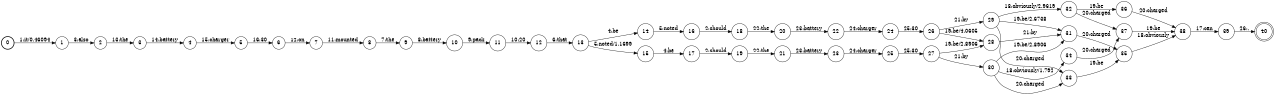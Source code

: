 digraph FST {
rankdir = LR;
size = "8.5,11";
label = "";
center = 1;
orientation = Portrait;
ranksep = "0.4";
nodesep = "0.25";
0 [label = "0", shape = circle, style = bold, fontsize = 14]
	0 -> 1 [label = "1:it/0.46094", fontsize = 14];
1 [label = "1", shape = circle, style = solid, fontsize = 14]
	1 -> 2 [label = "3:also", fontsize = 14];
2 [label = "2", shape = circle, style = solid, fontsize = 14]
	2 -> 3 [label = "13:the", fontsize = 14];
3 [label = "3", shape = circle, style = solid, fontsize = 14]
	3 -> 4 [label = "14:battery", fontsize = 14];
4 [label = "4", shape = circle, style = solid, fontsize = 14]
	4 -> 5 [label = "15:charger", fontsize = 14];
5 [label = "5", shape = circle, style = solid, fontsize = 14]
	5 -> 6 [label = "16:30", fontsize = 14];
6 [label = "6", shape = circle, style = solid, fontsize = 14]
	6 -> 7 [label = "12:on", fontsize = 14];
7 [label = "7", shape = circle, style = solid, fontsize = 14]
	7 -> 8 [label = "11:mounted", fontsize = 14];
8 [label = "8", shape = circle, style = solid, fontsize = 14]
	8 -> 9 [label = "7:the", fontsize = 14];
9 [label = "9", shape = circle, style = solid, fontsize = 14]
	9 -> 10 [label = "8:battery", fontsize = 14];
10 [label = "10", shape = circle, style = solid, fontsize = 14]
	10 -> 11 [label = "9:pack", fontsize = 14];
11 [label = "11", shape = circle, style = solid, fontsize = 14]
	11 -> 12 [label = "10:20", fontsize = 14];
12 [label = "12", shape = circle, style = solid, fontsize = 14]
	12 -> 13 [label = "6:that", fontsize = 14];
13 [label = "13", shape = circle, style = solid, fontsize = 14]
	13 -> 14 [label = "4:be", fontsize = 14];
	13 -> 15 [label = "5:noted/1.1699", fontsize = 14];
14 [label = "14", shape = circle, style = solid, fontsize = 14]
	14 -> 16 [label = "5:noted", fontsize = 14];
15 [label = "15", shape = circle, style = solid, fontsize = 14]
	15 -> 17 [label = "4:be", fontsize = 14];
16 [label = "16", shape = circle, style = solid, fontsize = 14]
	16 -> 18 [label = "2:should", fontsize = 14];
17 [label = "17", shape = circle, style = solid, fontsize = 14]
	17 -> 19 [label = "2:should", fontsize = 14];
18 [label = "18", shape = circle, style = solid, fontsize = 14]
	18 -> 20 [label = "22:the", fontsize = 14];
19 [label = "19", shape = circle, style = solid, fontsize = 14]
	19 -> 21 [label = "22:the", fontsize = 14];
20 [label = "20", shape = circle, style = solid, fontsize = 14]
	20 -> 22 [label = "23:battery", fontsize = 14];
21 [label = "21", shape = circle, style = solid, fontsize = 14]
	21 -> 23 [label = "23:battery", fontsize = 14];
22 [label = "22", shape = circle, style = solid, fontsize = 14]
	22 -> 24 [label = "24:charger", fontsize = 14];
23 [label = "23", shape = circle, style = solid, fontsize = 14]
	23 -> 25 [label = "24:charger", fontsize = 14];
24 [label = "24", shape = circle, style = solid, fontsize = 14]
	24 -> 26 [label = "25:30", fontsize = 14];
25 [label = "25", shape = circle, style = solid, fontsize = 14]
	25 -> 27 [label = "25:30", fontsize = 14];
26 [label = "26", shape = circle, style = solid, fontsize = 14]
	26 -> 28 [label = "19:be/4.0605", fontsize = 14];
	26 -> 29 [label = "21:by", fontsize = 14];
27 [label = "27", shape = circle, style = solid, fontsize = 14]
	27 -> 28 [label = "19:be/2.8906", fontsize = 14];
	27 -> 30 [label = "21:by", fontsize = 14];
28 [label = "28", shape = circle, style = solid, fontsize = 14]
	28 -> 31 [label = "21:by", fontsize = 14];
29 [label = "29", shape = circle, style = solid, fontsize = 14]
	29 -> 31 [label = "19:be/2.6738", fontsize = 14];
	29 -> 32 [label = "18:obviously/2.9619", fontsize = 14];
	29 -> 33 [label = "20:charged", fontsize = 14];
30 [label = "30", shape = circle, style = solid, fontsize = 14]
	30 -> 31 [label = "19:be/2.8906", fontsize = 14];
	30 -> 34 [label = "18:obviously/1.792", fontsize = 14];
	30 -> 33 [label = "20:charged", fontsize = 14];
31 [label = "31", shape = circle, style = solid, fontsize = 14]
	31 -> 35 [label = "20:charged", fontsize = 14];
32 [label = "32", shape = circle, style = solid, fontsize = 14]
	32 -> 36 [label = "19:be", fontsize = 14];
	32 -> 37 [label = "20:charged", fontsize = 14];
33 [label = "33", shape = circle, style = solid, fontsize = 14]
	33 -> 35 [label = "19:be", fontsize = 14];
34 [label = "34", shape = circle, style = solid, fontsize = 14]
	34 -> 37 [label = "20:charged", fontsize = 14];
35 [label = "35", shape = circle, style = solid, fontsize = 14]
	35 -> 38 [label = "18:obviously", fontsize = 14];
36 [label = "36", shape = circle, style = solid, fontsize = 14]
	36 -> 38 [label = "20:charged", fontsize = 14];
37 [label = "37", shape = circle, style = solid, fontsize = 14]
	37 -> 38 [label = "19:be", fontsize = 14];
38 [label = "38", shape = circle, style = solid, fontsize = 14]
	38 -> 39 [label = "17:can", fontsize = 14];
39 [label = "39", shape = circle, style = solid, fontsize = 14]
	39 -> 40 [label = "26:.", fontsize = 14];
40 [label = "40", shape = doublecircle, style = solid, fontsize = 14]
}
